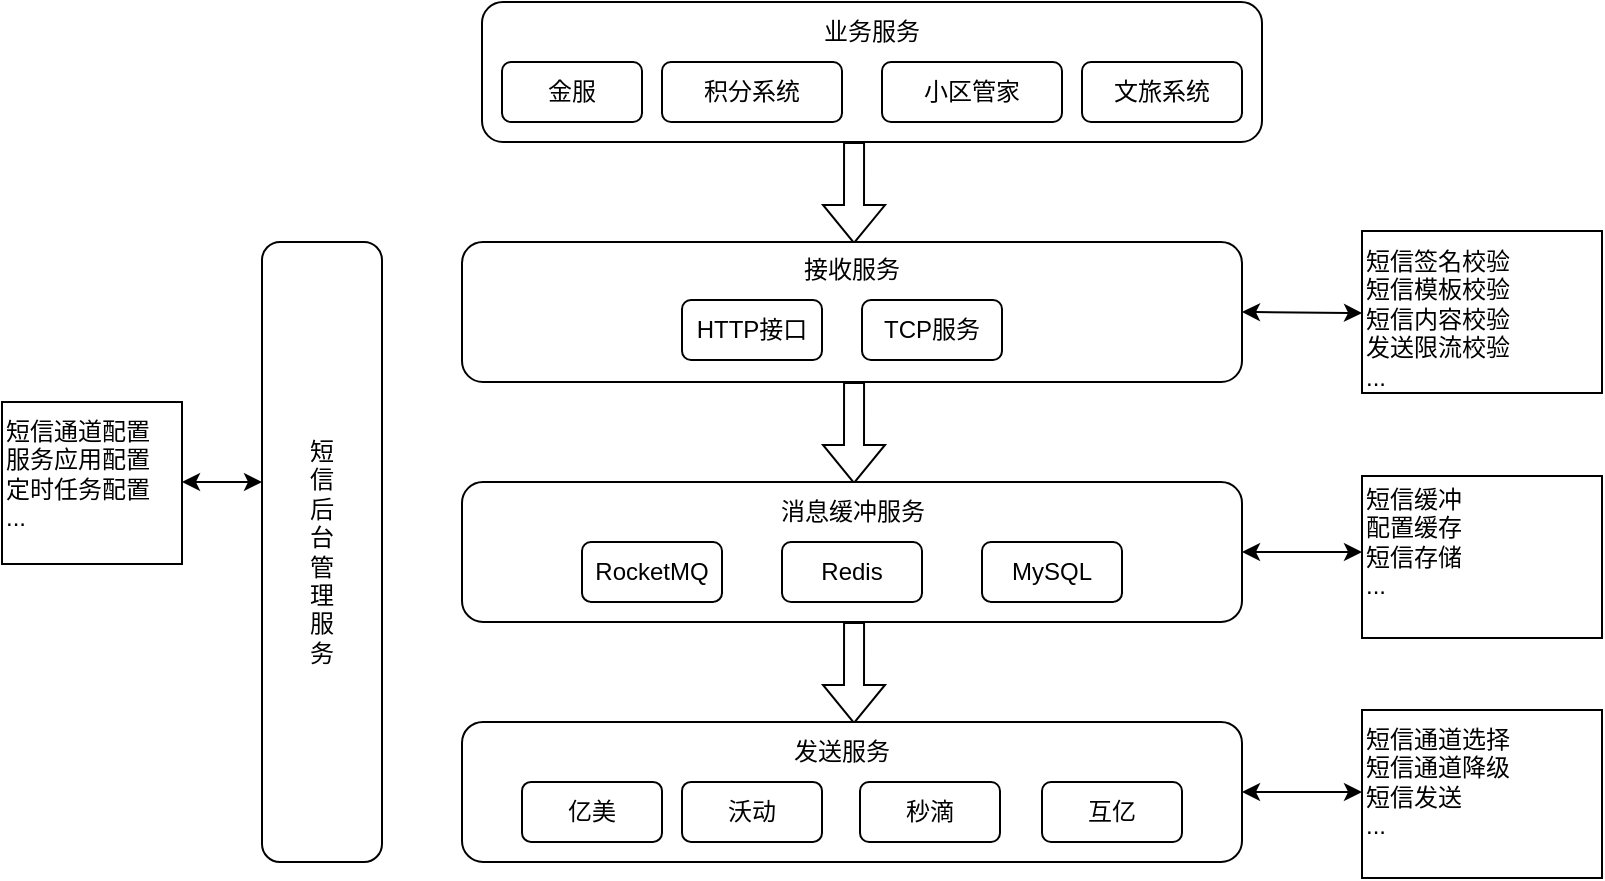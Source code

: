 <mxfile version="20.8.1" type="github">
  <diagram id="8a1SXQe2Xtlg8Y1bsOXI" name="第 1 页">
    <mxGraphModel dx="863" dy="584" grid="1" gridSize="10" guides="1" tooltips="1" connect="1" arrows="1" fold="1" page="1" pageScale="1" pageWidth="827" pageHeight="1169" math="0" shadow="0">
      <root>
        <mxCell id="0" />
        <mxCell id="1" parent="0" />
        <mxCell id="tQc1Kqx7EmoN0qd07t_J-2" value="" style="rounded=1;whiteSpace=wrap;html=1;" vertex="1" parent="1">
          <mxGeometry x="250" y="110" width="390" height="70" as="geometry" />
        </mxCell>
        <mxCell id="tQc1Kqx7EmoN0qd07t_J-3" value="业务服务" style="text;html=1;strokeColor=none;fillColor=none;align=center;verticalAlign=middle;whiteSpace=wrap;rounded=0;" vertex="1" parent="1">
          <mxGeometry x="415" y="110" width="60" height="30" as="geometry" />
        </mxCell>
        <mxCell id="tQc1Kqx7EmoN0qd07t_J-4" value="" style="shape=flexArrow;endArrow=classic;html=1;rounded=0;exitX=0.477;exitY=0.986;exitDx=0;exitDy=0;exitPerimeter=0;" edge="1" parent="1">
          <mxGeometry width="50" height="50" relative="1" as="geometry">
            <mxPoint x="436.03" y="180.02" as="sourcePoint" />
            <mxPoint x="436" y="231" as="targetPoint" />
          </mxGeometry>
        </mxCell>
        <mxCell id="tQc1Kqx7EmoN0qd07t_J-5" value="" style="rounded=1;whiteSpace=wrap;html=1;" vertex="1" parent="1">
          <mxGeometry x="240" y="230" width="390" height="70" as="geometry" />
        </mxCell>
        <mxCell id="tQc1Kqx7EmoN0qd07t_J-6" value="" style="shape=flexArrow;endArrow=classic;html=1;rounded=0;exitX=0.477;exitY=0.986;exitDx=0;exitDy=0;exitPerimeter=0;" edge="1" parent="1">
          <mxGeometry width="50" height="50" relative="1" as="geometry">
            <mxPoint x="436.03" y="300" as="sourcePoint" />
            <mxPoint x="436" y="350.98" as="targetPoint" />
          </mxGeometry>
        </mxCell>
        <mxCell id="tQc1Kqx7EmoN0qd07t_J-7" value="" style="rounded=1;whiteSpace=wrap;html=1;" vertex="1" parent="1">
          <mxGeometry x="240" y="349.98" width="390" height="70" as="geometry" />
        </mxCell>
        <mxCell id="tQc1Kqx7EmoN0qd07t_J-13" value="" style="shape=flexArrow;endArrow=classic;html=1;rounded=0;exitX=0.477;exitY=0.986;exitDx=0;exitDy=0;exitPerimeter=0;" edge="1" parent="1">
          <mxGeometry width="50" height="50" relative="1" as="geometry">
            <mxPoint x="436.03" y="419.98" as="sourcePoint" />
            <mxPoint x="436" y="470.96" as="targetPoint" />
          </mxGeometry>
        </mxCell>
        <mxCell id="tQc1Kqx7EmoN0qd07t_J-14" value="" style="rounded=1;whiteSpace=wrap;html=1;" vertex="1" parent="1">
          <mxGeometry x="240" y="469.96" width="390" height="70" as="geometry" />
        </mxCell>
        <mxCell id="tQc1Kqx7EmoN0qd07t_J-16" value="接收服务" style="text;html=1;strokeColor=none;fillColor=none;align=center;verticalAlign=middle;whiteSpace=wrap;rounded=0;" vertex="1" parent="1">
          <mxGeometry x="405" y="229" width="60" height="30" as="geometry" />
        </mxCell>
        <mxCell id="tQc1Kqx7EmoN0qd07t_J-17" value="消息缓冲服务" style="text;html=1;strokeColor=none;fillColor=none;align=center;verticalAlign=middle;whiteSpace=wrap;rounded=0;" vertex="1" parent="1">
          <mxGeometry x="397.5" y="350" width="75" height="30" as="geometry" />
        </mxCell>
        <mxCell id="tQc1Kqx7EmoN0qd07t_J-18" value="发送服务" style="text;html=1;strokeColor=none;fillColor=none;align=center;verticalAlign=middle;whiteSpace=wrap;rounded=0;" vertex="1" parent="1">
          <mxGeometry x="400" y="469.96" width="60" height="30" as="geometry" />
        </mxCell>
        <mxCell id="tQc1Kqx7EmoN0qd07t_J-20" value="金服" style="rounded=1;whiteSpace=wrap;html=1;" vertex="1" parent="1">
          <mxGeometry x="260" y="140" width="70" height="30" as="geometry" />
        </mxCell>
        <mxCell id="tQc1Kqx7EmoN0qd07t_J-21" value="积分系统" style="rounded=1;whiteSpace=wrap;html=1;" vertex="1" parent="1">
          <mxGeometry x="340" y="140" width="90" height="30" as="geometry" />
        </mxCell>
        <mxCell id="tQc1Kqx7EmoN0qd07t_J-22" value="小区管家" style="rounded=1;whiteSpace=wrap;html=1;" vertex="1" parent="1">
          <mxGeometry x="450" y="140" width="90" height="30" as="geometry" />
        </mxCell>
        <mxCell id="tQc1Kqx7EmoN0qd07t_J-23" value="文旅系统" style="rounded=1;whiteSpace=wrap;html=1;" vertex="1" parent="1">
          <mxGeometry x="550" y="140" width="80" height="30" as="geometry" />
        </mxCell>
        <mxCell id="tQc1Kqx7EmoN0qd07t_J-24" value="HTTP接口" style="rounded=1;whiteSpace=wrap;html=1;verticalAlign=middle;" vertex="1" parent="1">
          <mxGeometry x="350" y="259" width="70" height="30" as="geometry" />
        </mxCell>
        <mxCell id="tQc1Kqx7EmoN0qd07t_J-25" value="TCP服务" style="rounded=1;whiteSpace=wrap;html=1;verticalAlign=middle;" vertex="1" parent="1">
          <mxGeometry x="440" y="259" width="70" height="30" as="geometry" />
        </mxCell>
        <mxCell id="tQc1Kqx7EmoN0qd07t_J-28" value="RocketMQ" style="rounded=1;whiteSpace=wrap;html=1;" vertex="1" parent="1">
          <mxGeometry x="300" y="379.98" width="70" height="30" as="geometry" />
        </mxCell>
        <mxCell id="tQc1Kqx7EmoN0qd07t_J-29" value="Redis" style="rounded=1;whiteSpace=wrap;html=1;" vertex="1" parent="1">
          <mxGeometry x="400" y="380" width="70" height="30" as="geometry" />
        </mxCell>
        <mxCell id="tQc1Kqx7EmoN0qd07t_J-30" value="MySQL" style="rounded=1;whiteSpace=wrap;html=1;" vertex="1" parent="1">
          <mxGeometry x="500" y="379.98" width="70" height="30" as="geometry" />
        </mxCell>
        <mxCell id="tQc1Kqx7EmoN0qd07t_J-34" value="亿美" style="rounded=1;whiteSpace=wrap;html=1;" vertex="1" parent="1">
          <mxGeometry x="270" y="499.96" width="70" height="30" as="geometry" />
        </mxCell>
        <mxCell id="tQc1Kqx7EmoN0qd07t_J-37" value="沃动" style="rounded=1;whiteSpace=wrap;html=1;" vertex="1" parent="1">
          <mxGeometry x="350" y="499.96" width="70" height="30" as="geometry" />
        </mxCell>
        <mxCell id="tQc1Kqx7EmoN0qd07t_J-38" value="秒滴" style="rounded=1;whiteSpace=wrap;html=1;" vertex="1" parent="1">
          <mxGeometry x="439" y="500.0" width="70" height="30" as="geometry" />
        </mxCell>
        <mxCell id="tQc1Kqx7EmoN0qd07t_J-39" value="互亿" style="rounded=1;whiteSpace=wrap;html=1;" vertex="1" parent="1">
          <mxGeometry x="530" y="500.0" width="70" height="30" as="geometry" />
        </mxCell>
        <mxCell id="tQc1Kqx7EmoN0qd07t_J-40" value="" style="group" vertex="1" connectable="0" parent="1">
          <mxGeometry x="140" y="230" width="60" height="310" as="geometry" />
        </mxCell>
        <mxCell id="tQc1Kqx7EmoN0qd07t_J-15" value="" style="rounded=1;whiteSpace=wrap;html=1;" vertex="1" parent="tQc1Kqx7EmoN0qd07t_J-40">
          <mxGeometry width="60" height="310" as="geometry" />
        </mxCell>
        <mxCell id="tQc1Kqx7EmoN0qd07t_J-19" value="短信后台管理服务" style="text;html=1;strokeColor=none;fillColor=none;align=center;verticalAlign=middle;whiteSpace=wrap;rounded=0;" vertex="1" parent="tQc1Kqx7EmoN0qd07t_J-40">
          <mxGeometry x="30" y="85" height="140" as="geometry" />
        </mxCell>
        <mxCell id="tQc1Kqx7EmoN0qd07t_J-44" value="" style="group" vertex="1" connectable="0" parent="1">
          <mxGeometry x="690" y="224.5" width="120" height="81" as="geometry" />
        </mxCell>
        <mxCell id="tQc1Kqx7EmoN0qd07t_J-42" value="" style="rounded=0;whiteSpace=wrap;html=1;" vertex="1" parent="tQc1Kqx7EmoN0qd07t_J-44">
          <mxGeometry width="120" height="81" as="geometry" />
        </mxCell>
        <mxCell id="tQc1Kqx7EmoN0qd07t_J-43" value="短信签名校验&lt;br&gt;短信模板校验&lt;br&gt;短信内容校验&lt;br&gt;发送限流校验&lt;br&gt;...&lt;br&gt;" style="text;html=1;strokeColor=none;fillColor=none;align=left;verticalAlign=top;whiteSpace=wrap;rounded=0;horizontal=1;" vertex="1" parent="tQc1Kqx7EmoN0qd07t_J-44">
          <mxGeometry y="1" width="100" height="80" as="geometry" />
        </mxCell>
        <mxCell id="tQc1Kqx7EmoN0qd07t_J-45" value="" style="group" vertex="1" connectable="0" parent="1">
          <mxGeometry x="690" y="344" width="120" height="81" as="geometry" />
        </mxCell>
        <mxCell id="tQc1Kqx7EmoN0qd07t_J-46" value="" style="rounded=0;whiteSpace=wrap;html=1;" vertex="1" parent="tQc1Kqx7EmoN0qd07t_J-45">
          <mxGeometry y="3" width="120" height="81" as="geometry" />
        </mxCell>
        <mxCell id="tQc1Kqx7EmoN0qd07t_J-47" value="短信缓冲&lt;br&gt;配置缓存&lt;br&gt;短信存储&lt;br&gt;..." style="text;html=1;strokeColor=none;fillColor=none;align=left;verticalAlign=top;whiteSpace=wrap;rounded=0;horizontal=1;" vertex="1" parent="tQc1Kqx7EmoN0qd07t_J-45">
          <mxGeometry y="1" width="100" height="80" as="geometry" />
        </mxCell>
        <mxCell id="tQc1Kqx7EmoN0qd07t_J-48" value="" style="group" vertex="1" connectable="0" parent="1">
          <mxGeometry x="690" y="464" width="120" height="81" as="geometry" />
        </mxCell>
        <mxCell id="tQc1Kqx7EmoN0qd07t_J-49" value="" style="rounded=0;whiteSpace=wrap;html=1;" vertex="1" parent="tQc1Kqx7EmoN0qd07t_J-48">
          <mxGeometry width="120" height="84" as="geometry" />
        </mxCell>
        <mxCell id="tQc1Kqx7EmoN0qd07t_J-50" value="短信通道选择&lt;br&gt;短信通道降级&lt;br&gt;短信发送&lt;br&gt;..." style="text;html=1;strokeColor=none;fillColor=none;align=left;verticalAlign=top;whiteSpace=wrap;rounded=0;horizontal=1;" vertex="1" parent="tQc1Kqx7EmoN0qd07t_J-48">
          <mxGeometry y="1" width="100" height="80" as="geometry" />
        </mxCell>
        <mxCell id="tQc1Kqx7EmoN0qd07t_J-53" value="" style="group" vertex="1" connectable="0" parent="1">
          <mxGeometry x="10" y="310" width="90" height="81" as="geometry" />
        </mxCell>
        <mxCell id="tQc1Kqx7EmoN0qd07t_J-54" value="" style="rounded=0;whiteSpace=wrap;html=1;" vertex="1" parent="tQc1Kqx7EmoN0qd07t_J-53">
          <mxGeometry width="90" height="81" as="geometry" />
        </mxCell>
        <mxCell id="tQc1Kqx7EmoN0qd07t_J-55" value="短信通道配置&lt;br&gt;服务应用配置&lt;br&gt;定时任务配置&lt;br&gt;..." style="text;html=1;strokeColor=none;fillColor=none;align=left;verticalAlign=top;whiteSpace=wrap;rounded=0;horizontal=1;" vertex="1" parent="tQc1Kqx7EmoN0qd07t_J-53">
          <mxGeometry y="1" width="75" height="80" as="geometry" />
        </mxCell>
        <mxCell id="tQc1Kqx7EmoN0qd07t_J-57" value="" style="endArrow=classic;startArrow=classic;html=1;rounded=0;" edge="1" parent="1">
          <mxGeometry width="50" height="50" relative="1" as="geometry">
            <mxPoint x="100" y="350" as="sourcePoint" />
            <mxPoint x="140" y="350" as="targetPoint" />
          </mxGeometry>
        </mxCell>
        <mxCell id="tQc1Kqx7EmoN0qd07t_J-58" value="" style="endArrow=classic;startArrow=classic;html=1;rounded=0;exitX=1;exitY=0.5;exitDx=0;exitDy=0;entryX=0;entryY=0.5;entryDx=0;entryDy=0;" edge="1" parent="1" source="tQc1Kqx7EmoN0qd07t_J-5" target="tQc1Kqx7EmoN0qd07t_J-43">
          <mxGeometry width="50" height="50" relative="1" as="geometry">
            <mxPoint x="110" y="360" as="sourcePoint" />
            <mxPoint x="150" y="360" as="targetPoint" />
          </mxGeometry>
        </mxCell>
        <mxCell id="tQc1Kqx7EmoN0qd07t_J-60" value="" style="endArrow=classic;startArrow=classic;html=1;rounded=0;exitX=1;exitY=0.5;exitDx=0;exitDy=0;entryX=0;entryY=0.5;entryDx=0;entryDy=0;" edge="1" parent="1" source="tQc1Kqx7EmoN0qd07t_J-14" target="tQc1Kqx7EmoN0qd07t_J-50">
          <mxGeometry width="50" height="50" relative="1" as="geometry">
            <mxPoint x="390" y="370" as="sourcePoint" />
            <mxPoint x="440" y="320" as="targetPoint" />
          </mxGeometry>
        </mxCell>
        <mxCell id="tQc1Kqx7EmoN0qd07t_J-61" value="" style="endArrow=classic;startArrow=classic;html=1;rounded=0;exitX=1;exitY=0.5;exitDx=0;exitDy=0;entryX=0;entryY=0.5;entryDx=0;entryDy=0;" edge="1" parent="1" source="tQc1Kqx7EmoN0qd07t_J-7" target="tQc1Kqx7EmoN0qd07t_J-47">
          <mxGeometry width="50" height="50" relative="1" as="geometry">
            <mxPoint x="390" y="370" as="sourcePoint" />
            <mxPoint x="440" y="320" as="targetPoint" />
          </mxGeometry>
        </mxCell>
      </root>
    </mxGraphModel>
  </diagram>
</mxfile>
